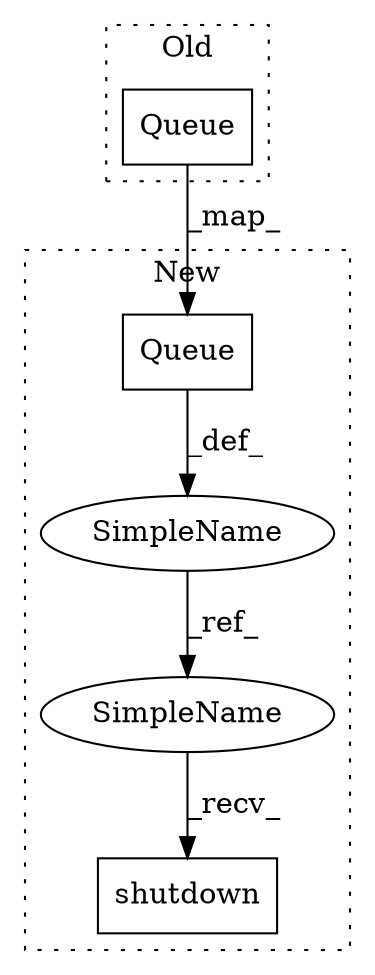 digraph G {
subgraph cluster0 {
1 [label="Queue" a="32" s="4605,4631" l="6,1" shape="box"];
label = "Old";
style="dotted";
}
subgraph cluster1 {
2 [label="Queue" a="32" s="4638,4664" l="6,1" shape="box"];
3 [label="SimpleName" a="42" s="4636" l="1" shape="ellipse"];
4 [label="shutdown" a="32" s="4876" l="10" shape="box"];
5 [label="SimpleName" a="42" s="4874" l="1" shape="ellipse"];
label = "New";
style="dotted";
}
1 -> 2 [label="_map_"];
2 -> 3 [label="_def_"];
3 -> 5 [label="_ref_"];
5 -> 4 [label="_recv_"];
}
